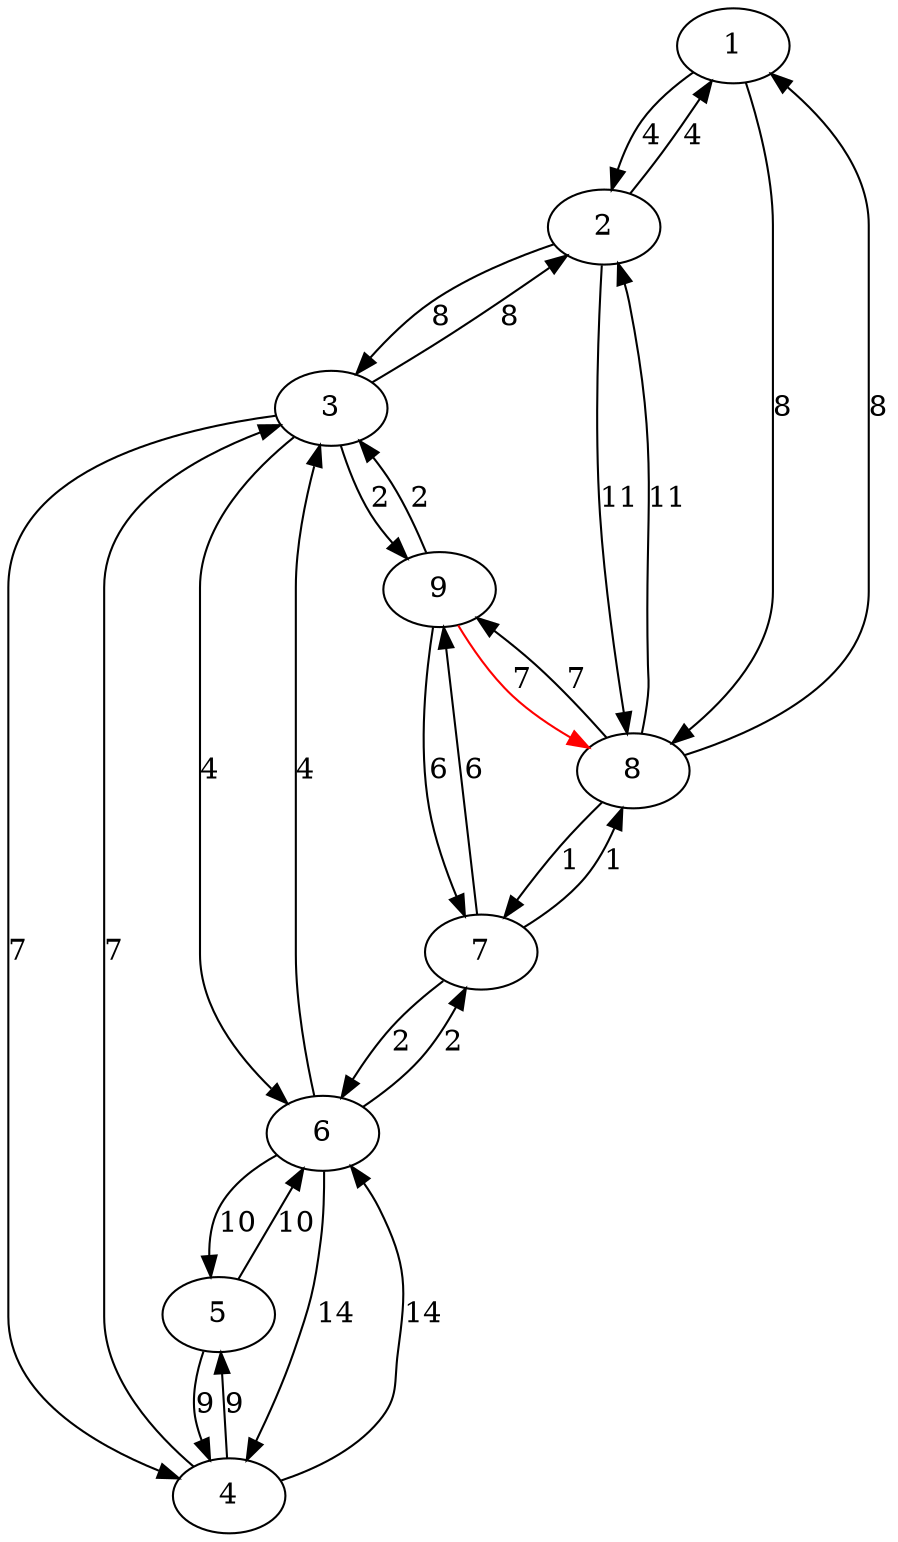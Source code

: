 digraph g{
	1 -> 2 [label=4]
	1 -> 8 [label=8]
	2 -> 1 [label=4]
	2 -> 3 [label=8]
	2 -> 8 [label=11]
	3 -> 2 [label=8]
	3 -> 4 [label=7]
	3 -> 6 [label=4]
	3 -> 9 [label=2]
	4 -> 3 [label=7]
	4 -> 5 [label=9]
	4 -> 6 [label=14]
	5 -> 4 [label=9]
	5 -> 6 [label=10]
	6 -> 3 [label=4]
	6 -> 4 [label=14]
	6 -> 5 [label=10]
	6 -> 7 [label=2]
	7 -> 6 [label=2]
	7 -> 8 [label=1]
	7 -> 9 [label=6]
	8 -> 1 [label=8]
	8 -> 2 [label=11]
	8 -> 7 [label=1]
	8 -> 9 [label=7]
	9 -> 3 [label=2]
	9 -> 7 [label=6]
	9 -> 8 [label=7][color="red"]
}